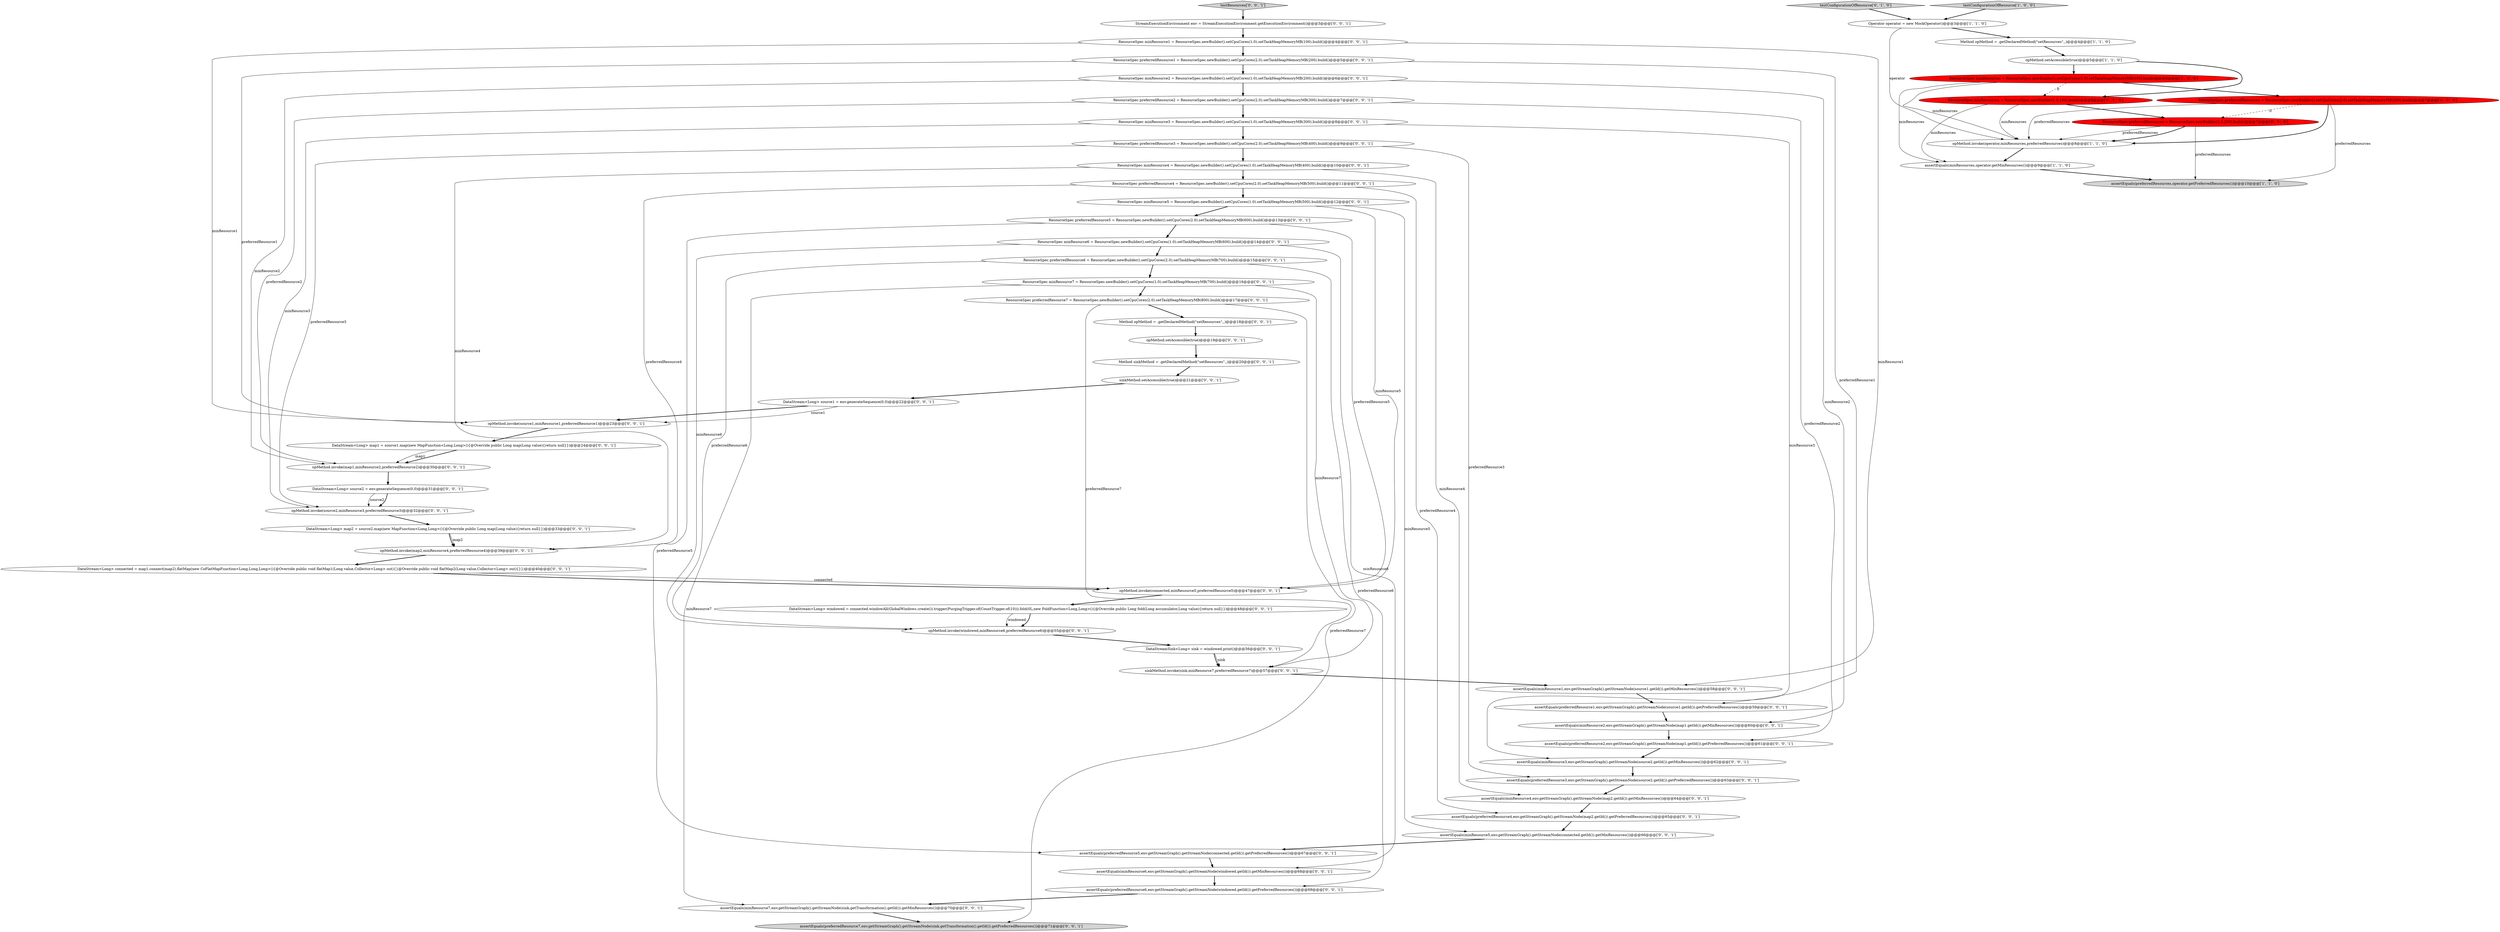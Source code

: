digraph {
23 [style = filled, label = "opMethod.invoke(map1,minResource2,preferredResource2)@@@30@@@['0', '0', '1']", fillcolor = white, shape = ellipse image = "AAA0AAABBB3BBB"];
16 [style = filled, label = "opMethod.invoke(map2,minResource4,preferredResource4)@@@39@@@['0', '0', '1']", fillcolor = white, shape = ellipse image = "AAA0AAABBB3BBB"];
44 [style = filled, label = "DataStream<Long> source2 = env.generateSequence(0,0)@@@31@@@['0', '0', '1']", fillcolor = white, shape = ellipse image = "AAA0AAABBB3BBB"];
4 [style = filled, label = "Operator operator = new MockOperator()@@@3@@@['1', '1', '0']", fillcolor = white, shape = ellipse image = "AAA0AAABBB1BBB"];
48 [style = filled, label = "ResourceSpec preferredResource5 = ResourceSpec.newBuilder().setCpuCores(2.0).setTaskHeapMemoryMB(600).build()@@@13@@@['0', '0', '1']", fillcolor = white, shape = ellipse image = "AAA0AAABBB3BBB"];
24 [style = filled, label = "ResourceSpec preferredResource1 = ResourceSpec.newBuilder().setCpuCores(2.0).setTaskHeapMemoryMB(200).build()@@@5@@@['0', '0', '1']", fillcolor = white, shape = ellipse image = "AAA0AAABBB3BBB"];
42 [style = filled, label = "assertEquals(preferredResource1,env.getStreamGraph().getStreamNode(source1.getId()).getPreferredResources())@@@59@@@['0', '0', '1']", fillcolor = white, shape = ellipse image = "AAA0AAABBB3BBB"];
46 [style = filled, label = "DataStream<Long> windowed = connected.windowAll(GlobalWindows.create()).trigger(PurgingTrigger.of(CountTrigger.of(10))).fold(0L,new FoldFunction<Long,Long>(){@Override public Long fold(Long accumulator,Long value){return null}})@@@48@@@['0', '0', '1']", fillcolor = white, shape = ellipse image = "AAA0AAABBB3BBB"];
14 [style = filled, label = "assertEquals(preferredResource2,env.getStreamGraph().getStreamNode(map1.getId()).getPreferredResources())@@@61@@@['0', '0', '1']", fillcolor = white, shape = ellipse image = "AAA0AAABBB3BBB"];
38 [style = filled, label = "assertEquals(minResource1,env.getStreamGraph().getStreamNode(source1.getId()).getMinResources())@@@58@@@['0', '0', '1']", fillcolor = white, shape = ellipse image = "AAA0AAABBB3BBB"];
6 [style = filled, label = "ResourceSpec preferredResources = ResourceSpec.newBuilder().setCpuCores(2.0).setTaskHeapMemoryMB(200).build()@@@7@@@['1', '0', '0']", fillcolor = red, shape = ellipse image = "AAA1AAABBB1BBB"];
41 [style = filled, label = "assertEquals(preferredResource4,env.getStreamGraph().getStreamNode(map2.getId()).getPreferredResources())@@@65@@@['0', '0', '1']", fillcolor = white, shape = ellipse image = "AAA0AAABBB3BBB"];
30 [style = filled, label = "sinkMethod.setAccessible(true)@@@21@@@['0', '0', '1']", fillcolor = white, shape = ellipse image = "AAA0AAABBB3BBB"];
53 [style = filled, label = "assertEquals(minResource4,env.getStreamGraph().getStreamNode(map2.getId()).getMinResources())@@@64@@@['0', '0', '1']", fillcolor = white, shape = ellipse image = "AAA0AAABBB3BBB"];
59 [style = filled, label = "ResourceSpec minResource5 = ResourceSpec.newBuilder().setCpuCores(1.0).setTaskHeapMemoryMB(500).build()@@@12@@@['0', '0', '1']", fillcolor = white, shape = ellipse image = "AAA0AAABBB3BBB"];
11 [style = filled, label = "ResourceSpec preferredResources = ResourceSpec.newBuilder(2.0,200).build()@@@7@@@['0', '1', '0']", fillcolor = red, shape = ellipse image = "AAA1AAABBB2BBB"];
55 [style = filled, label = "opMethod.invoke(windowed,minResource6,preferredResource6)@@@55@@@['0', '0', '1']", fillcolor = white, shape = ellipse image = "AAA0AAABBB3BBB"];
17 [style = filled, label = "opMethod.setAccessible(true)@@@19@@@['0', '0', '1']", fillcolor = white, shape = ellipse image = "AAA0AAABBB3BBB"];
56 [style = filled, label = "ResourceSpec preferredResource2 = ResourceSpec.newBuilder().setCpuCores(2.0).setTaskHeapMemoryMB(300).build()@@@7@@@['0', '0', '1']", fillcolor = white, shape = ellipse image = "AAA0AAABBB3BBB"];
7 [style = filled, label = "assertEquals(preferredResources,operator.getPreferredResources())@@@10@@@['1', '1', '0']", fillcolor = lightgray, shape = ellipse image = "AAA0AAABBB1BBB"];
10 [style = filled, label = "testConfigurationOfResource['0', '1', '0']", fillcolor = lightgray, shape = diamond image = "AAA0AAABBB2BBB"];
19 [style = filled, label = "assertEquals(preferredResource5,env.getStreamGraph().getStreamNode(connected.getId()).getPreferredResources())@@@67@@@['0', '0', '1']", fillcolor = white, shape = ellipse image = "AAA0AAABBB3BBB"];
29 [style = filled, label = "ResourceSpec preferredResource4 = ResourceSpec.newBuilder().setCpuCores(2.0).setTaskHeapMemoryMB(500).build()@@@11@@@['0', '0', '1']", fillcolor = white, shape = ellipse image = "AAA0AAABBB3BBB"];
21 [style = filled, label = "opMethod.invoke(source2,minResource3,preferredResource3)@@@32@@@['0', '0', '1']", fillcolor = white, shape = ellipse image = "AAA0AAABBB3BBB"];
22 [style = filled, label = "ResourceSpec preferredResource7 = ResourceSpec.newBuilder().setCpuCores(2.0).setTaskHeapMemoryMB(800).build()@@@17@@@['0', '0', '1']", fillcolor = white, shape = ellipse image = "AAA0AAABBB3BBB"];
26 [style = filled, label = "opMethod.invoke(source1,minResource1,preferredResource1)@@@23@@@['0', '0', '1']", fillcolor = white, shape = ellipse image = "AAA0AAABBB3BBB"];
3 [style = filled, label = "ResourceSpec minResources = ResourceSpec.newBuilder().setCpuCores(1.0).setTaskHeapMemoryMB(100).build()@@@6@@@['1', '0', '0']", fillcolor = red, shape = ellipse image = "AAA1AAABBB1BBB"];
2 [style = filled, label = "opMethod.setAccessible(true)@@@5@@@['1', '1', '0']", fillcolor = white, shape = ellipse image = "AAA0AAABBB1BBB"];
0 [style = filled, label = "assertEquals(minResources,operator.getMinResources())@@@9@@@['1', '1', '0']", fillcolor = white, shape = ellipse image = "AAA0AAABBB1BBB"];
25 [style = filled, label = "assertEquals(minResource2,env.getStreamGraph().getStreamNode(map1.getId()).getMinResources())@@@60@@@['0', '0', '1']", fillcolor = white, shape = ellipse image = "AAA0AAABBB3BBB"];
43 [style = filled, label = "DataStream<Long> map1 = source1.map(new MapFunction<Long,Long>(){@Override public Long map(Long value){return null}})@@@24@@@['0', '0', '1']", fillcolor = white, shape = ellipse image = "AAA0AAABBB3BBB"];
49 [style = filled, label = "ResourceSpec minResource2 = ResourceSpec.newBuilder().setCpuCores(1.0).setTaskHeapMemoryMB(200).build()@@@6@@@['0', '0', '1']", fillcolor = white, shape = ellipse image = "AAA0AAABBB3BBB"];
1 [style = filled, label = "opMethod.invoke(operator,minResources,preferredResources)@@@8@@@['1', '1', '0']", fillcolor = white, shape = ellipse image = "AAA0AAABBB1BBB"];
5 [style = filled, label = "testConfigurationOfResource['1', '0', '0']", fillcolor = lightgray, shape = diamond image = "AAA0AAABBB1BBB"];
35 [style = filled, label = "DataStream<Long> source1 = env.generateSequence(0,0)@@@22@@@['0', '0', '1']", fillcolor = white, shape = ellipse image = "AAA0AAABBB3BBB"];
27 [style = filled, label = "DataStreamSink<Long> sink = windowed.print()@@@56@@@['0', '0', '1']", fillcolor = white, shape = ellipse image = "AAA0AAABBB3BBB"];
28 [style = filled, label = "Method opMethod = .getDeclaredMethod(\"setResources\",,)@@@18@@@['0', '0', '1']", fillcolor = white, shape = ellipse image = "AAA0AAABBB3BBB"];
54 [style = filled, label = "assertEquals(minResource5,env.getStreamGraph().getStreamNode(connected.getId()).getMinResources())@@@66@@@['0', '0', '1']", fillcolor = white, shape = ellipse image = "AAA0AAABBB3BBB"];
33 [style = filled, label = "assertEquals(minResource6,env.getStreamGraph().getStreamNode(windowed.getId()).getMinResources())@@@68@@@['0', '0', '1']", fillcolor = white, shape = ellipse image = "AAA0AAABBB3BBB"];
51 [style = filled, label = "assertEquals(preferredResource6,env.getStreamGraph().getStreamNode(windowed.getId()).getPreferredResources())@@@69@@@['0', '0', '1']", fillcolor = white, shape = ellipse image = "AAA0AAABBB3BBB"];
57 [style = filled, label = "DataStream<Long> map2 = source2.map(new MapFunction<Long,Long>(){@Override public Long map(Long value){return null}})@@@33@@@['0', '0', '1']", fillcolor = white, shape = ellipse image = "AAA0AAABBB3BBB"];
45 [style = filled, label = "testResources['0', '0', '1']", fillcolor = lightgray, shape = diamond image = "AAA0AAABBB3BBB"];
34 [style = filled, label = "ResourceSpec minResource4 = ResourceSpec.newBuilder().setCpuCores(1.0).setTaskHeapMemoryMB(400).build()@@@10@@@['0', '0', '1']", fillcolor = white, shape = ellipse image = "AAA0AAABBB3BBB"];
40 [style = filled, label = "assertEquals(minResource3,env.getStreamGraph().getStreamNode(source2.getId()).getMinResources())@@@62@@@['0', '0', '1']", fillcolor = white, shape = ellipse image = "AAA0AAABBB3BBB"];
13 [style = filled, label = "ResourceSpec minResource6 = ResourceSpec.newBuilder().setCpuCores(1.0).setTaskHeapMemoryMB(600).build()@@@14@@@['0', '0', '1']", fillcolor = white, shape = ellipse image = "AAA0AAABBB3BBB"];
52 [style = filled, label = "StreamExecutionEnvironment env = StreamExecutionEnvironment.getExecutionEnvironment()@@@3@@@['0', '0', '1']", fillcolor = white, shape = ellipse image = "AAA0AAABBB3BBB"];
12 [style = filled, label = "ResourceSpec minResource1 = ResourceSpec.newBuilder().setCpuCores(1.0).setTaskHeapMemoryMB(100).build()@@@4@@@['0', '0', '1']", fillcolor = white, shape = ellipse image = "AAA0AAABBB3BBB"];
31 [style = filled, label = "sinkMethod.invoke(sink,minResource7,preferredResource7)@@@57@@@['0', '0', '1']", fillcolor = white, shape = ellipse image = "AAA0AAABBB3BBB"];
36 [style = filled, label = "ResourceSpec preferredResource3 = ResourceSpec.newBuilder().setCpuCores(2.0).setTaskHeapMemoryMB(400).build()@@@9@@@['0', '0', '1']", fillcolor = white, shape = ellipse image = "AAA0AAABBB3BBB"];
47 [style = filled, label = "opMethod.invoke(connected,minResource5,preferredResource5)@@@47@@@['0', '0', '1']", fillcolor = white, shape = ellipse image = "AAA0AAABBB3BBB"];
20 [style = filled, label = "ResourceSpec minResource3 = ResourceSpec.newBuilder().setCpuCores(1.0).setTaskHeapMemoryMB(300).build()@@@8@@@['0', '0', '1']", fillcolor = white, shape = ellipse image = "AAA0AAABBB3BBB"];
32 [style = filled, label = "ResourceSpec minResource7 = ResourceSpec.newBuilder().setCpuCores(1.0).setTaskHeapMemoryMB(700).build()@@@16@@@['0', '0', '1']", fillcolor = white, shape = ellipse image = "AAA0AAABBB3BBB"];
8 [style = filled, label = "Method opMethod = .getDeclaredMethod(\"setResources\",,)@@@4@@@['1', '1', '0']", fillcolor = white, shape = ellipse image = "AAA0AAABBB1BBB"];
50 [style = filled, label = "assertEquals(preferredResource3,env.getStreamGraph().getStreamNode(source2.getId()).getPreferredResources())@@@63@@@['0', '0', '1']", fillcolor = white, shape = ellipse image = "AAA0AAABBB3BBB"];
39 [style = filled, label = "assertEquals(minResource7,env.getStreamGraph().getStreamNode(sink.getTransformation().getId()).getMinResources())@@@70@@@['0', '0', '1']", fillcolor = white, shape = ellipse image = "AAA0AAABBB3BBB"];
18 [style = filled, label = "ResourceSpec preferredResource6 = ResourceSpec.newBuilder().setCpuCores(2.0).setTaskHeapMemoryMB(700).build()@@@15@@@['0', '0', '1']", fillcolor = white, shape = ellipse image = "AAA0AAABBB3BBB"];
9 [style = filled, label = "ResourceSpec minResources = ResourceSpec.newBuilder(1.0,100).build()@@@6@@@['0', '1', '0']", fillcolor = red, shape = ellipse image = "AAA1AAABBB2BBB"];
15 [style = filled, label = "assertEquals(preferredResource7,env.getStreamGraph().getStreamNode(sink.getTransformation().getId()).getPreferredResources())@@@71@@@['0', '0', '1']", fillcolor = lightgray, shape = ellipse image = "AAA0AAABBB3BBB"];
37 [style = filled, label = "Method sinkMethod = .getDeclaredMethod(\"setResources\",,)@@@20@@@['0', '0', '1']", fillcolor = white, shape = ellipse image = "AAA0AAABBB3BBB"];
58 [style = filled, label = "DataStream<Long> connected = map1.connect(map2).flatMap(new CoFlatMapFunction<Long,Long,Long>(){@Override public void flatMap1(Long value,Collector<Long> out){}@Override public void flatMap2(Long value,Collector<Long> out){}})@@@40@@@['0', '0', '1']", fillcolor = white, shape = ellipse image = "AAA0AAABBB3BBB"];
29->59 [style = bold, label=""];
32->22 [style = bold, label=""];
9->11 [style = bold, label=""];
6->11 [style = dashed, label="0"];
58->47 [style = solid, label="connected"];
25->14 [style = bold, label=""];
32->39 [style = solid, label="minResource7"];
38->42 [style = bold, label=""];
34->53 [style = solid, label="minResource4"];
43->23 [style = bold, label=""];
54->19 [style = bold, label=""];
44->21 [style = solid, label="source2"];
13->33 [style = solid, label="minResource6"];
24->49 [style = bold, label=""];
3->9 [style = dashed, label="0"];
53->41 [style = bold, label=""];
57->16 [style = bold, label=""];
51->39 [style = bold, label=""];
18->32 [style = bold, label=""];
4->8 [style = bold, label=""];
49->56 [style = bold, label=""];
56->14 [style = solid, label="preferredResource2"];
41->54 [style = bold, label=""];
22->31 [style = solid, label="preferredResource7"];
35->26 [style = solid, label="source1"];
23->44 [style = bold, label=""];
57->16 [style = solid, label="map2"];
24->26 [style = solid, label="preferredResource1"];
40->50 [style = bold, label=""];
44->21 [style = bold, label=""];
48->19 [style = solid, label="preferredResource5"];
27->31 [style = bold, label=""];
26->43 [style = bold, label=""];
27->31 [style = solid, label="sink"];
1->0 [style = bold, label=""];
2->9 [style = bold, label=""];
17->37 [style = bold, label=""];
0->7 [style = bold, label=""];
24->42 [style = solid, label="preferredResource1"];
52->12 [style = bold, label=""];
49->25 [style = solid, label="minResource2"];
36->50 [style = solid, label="preferredResource3"];
55->27 [style = bold, label=""];
11->7 [style = solid, label="preferredResources"];
48->13 [style = bold, label=""];
6->1 [style = solid, label="preferredResources"];
45->52 [style = bold, label=""];
59->48 [style = bold, label=""];
13->18 [style = bold, label=""];
19->33 [style = bold, label=""];
34->29 [style = bold, label=""];
20->21 [style = solid, label="minResource3"];
21->57 [style = bold, label=""];
42->25 [style = bold, label=""];
37->30 [style = bold, label=""];
2->3 [style = bold, label=""];
48->47 [style = solid, label="preferredResource5"];
3->6 [style = bold, label=""];
22->28 [style = bold, label=""];
31->38 [style = bold, label=""];
12->24 [style = bold, label=""];
12->38 [style = solid, label="minResource1"];
6->1 [style = bold, label=""];
9->0 [style = solid, label="minResources"];
30->35 [style = bold, label=""];
8->2 [style = bold, label=""];
4->1 [style = solid, label="operator"];
5->4 [style = bold, label=""];
28->17 [style = bold, label=""];
29->41 [style = solid, label="preferredResource4"];
35->26 [style = bold, label=""];
36->34 [style = bold, label=""];
16->58 [style = bold, label=""];
11->1 [style = solid, label="preferredResources"];
20->36 [style = bold, label=""];
46->55 [style = bold, label=""];
3->1 [style = solid, label="minResources"];
36->21 [style = solid, label="preferredResource3"];
34->16 [style = solid, label="minResource4"];
39->15 [style = bold, label=""];
11->1 [style = bold, label=""];
12->26 [style = solid, label="minResource1"];
13->55 [style = solid, label="minResource6"];
9->1 [style = solid, label="minResources"];
59->54 [style = solid, label="minResource5"];
32->31 [style = solid, label="minResource7"];
47->46 [style = bold, label=""];
56->23 [style = solid, label="preferredResource2"];
43->23 [style = solid, label="map1"];
6->7 [style = solid, label="preferredResources"];
49->23 [style = solid, label="minResource2"];
46->55 [style = solid, label="windowed"];
58->47 [style = bold, label=""];
33->51 [style = bold, label=""];
3->0 [style = solid, label="minResources"];
59->47 [style = solid, label="minResource5"];
18->55 [style = solid, label="preferredResource6"];
18->51 [style = solid, label="preferredResource6"];
22->15 [style = solid, label="preferredResource7"];
10->4 [style = bold, label=""];
56->20 [style = bold, label=""];
29->16 [style = solid, label="preferredResource4"];
14->40 [style = bold, label=""];
50->53 [style = bold, label=""];
20->40 [style = solid, label="minResource3"];
}
